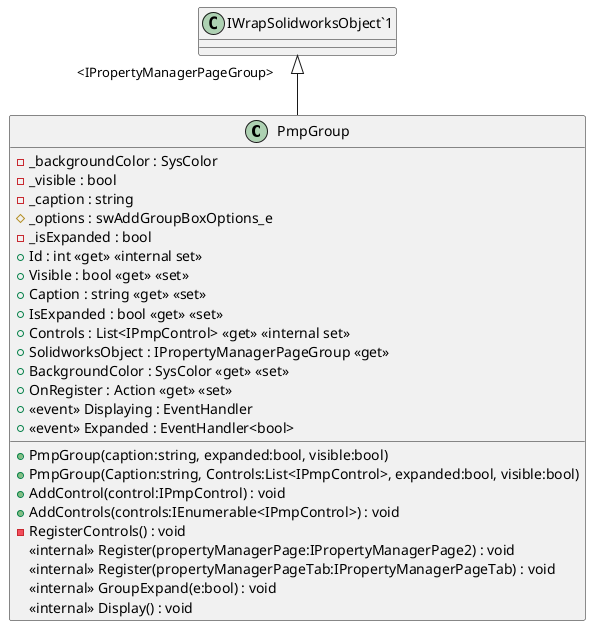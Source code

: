 @startuml
class PmpGroup {
    - _backgroundColor : SysColor
    - _visible : bool
    - _caption : string
    # _options : swAddGroupBoxOptions_e
    - _isExpanded : bool
    + PmpGroup(caption:string, expanded:bool, visible:bool)
    + PmpGroup(Caption:string, Controls:List<IPmpControl>, expanded:bool, visible:bool)
    + Id : int <<get>> <<internal set>>
    + Visible : bool <<get>> <<set>>
    + Caption : string <<get>> <<set>>
    + IsExpanded : bool <<get>> <<set>>
    + Controls : List<IPmpControl> <<get>> <<internal set>>
    + SolidworksObject : IPropertyManagerPageGroup <<get>>
    + AddControl(control:IPmpControl) : void
    + AddControls(controls:IEnumerable<IPmpControl>) : void
    + BackgroundColor : SysColor <<get>> <<set>>
    - RegisterControls() : void
    <<internal>> Register(propertyManagerPage:IPropertyManagerPage2) : void
    <<internal>> Register(propertyManagerPageTab:IPropertyManagerPageTab) : void
    + OnRegister : Action <<get>> <<set>>
    +  <<event>> Displaying : EventHandler 
    +  <<event>> Expanded : EventHandler<bool> 
    <<internal>> GroupExpand(e:bool) : void
    <<internal>> Display() : void
}
"IWrapSolidworksObject`1" "<IPropertyManagerPageGroup>" <|-- PmpGroup
@enduml
